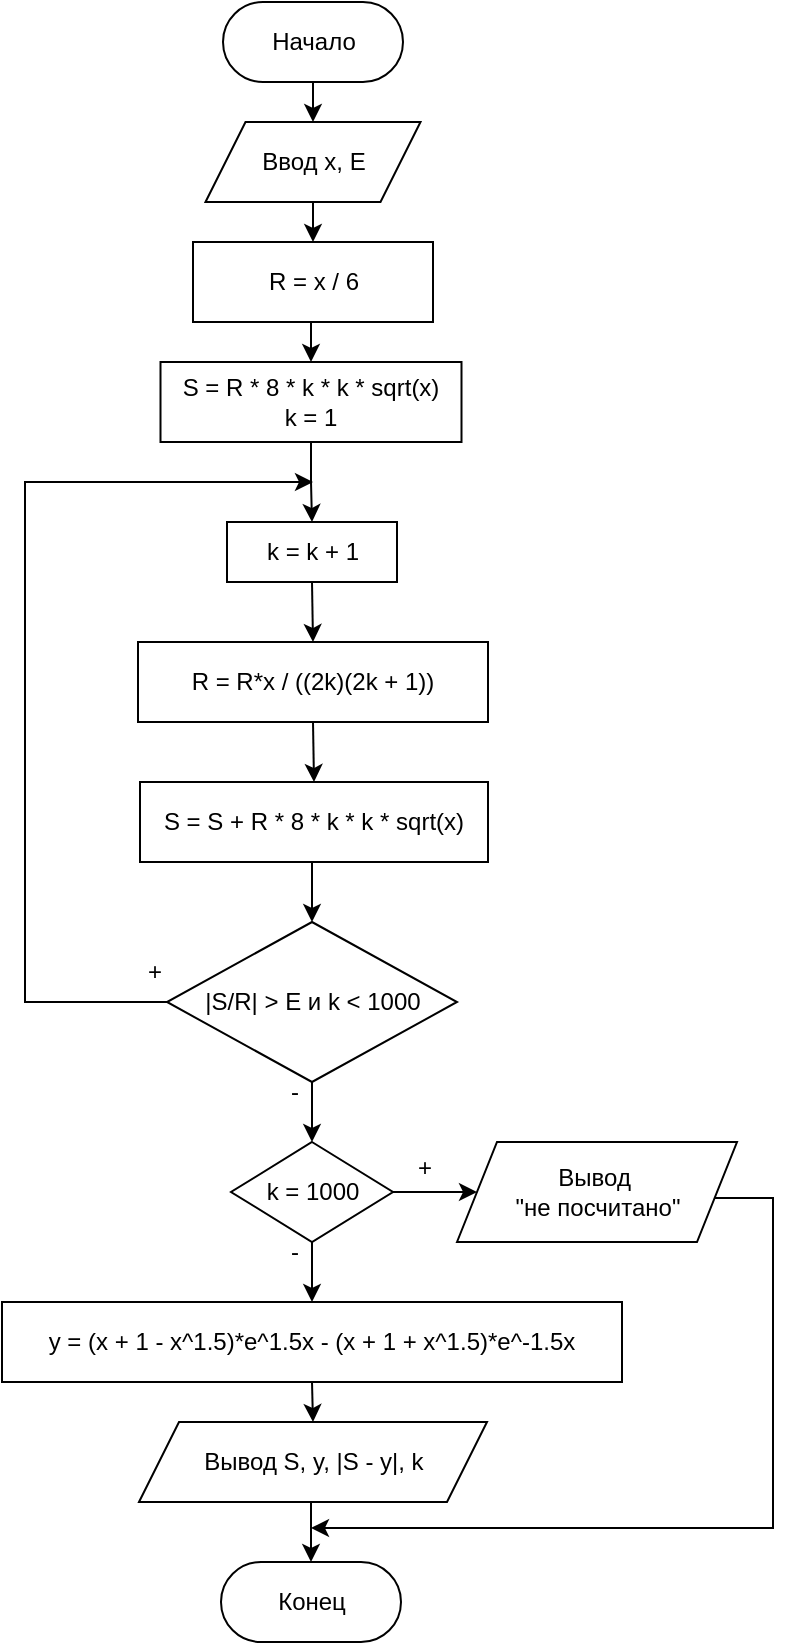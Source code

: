 <mxfile version="24.4.0" type="device">
  <diagram name="Страница — 1" id="xEmgllcR3weaRd5ca7ey">
    <mxGraphModel dx="1095" dy="674" grid="1" gridSize="10" guides="1" tooltips="1" connect="1" arrows="1" fold="1" page="1" pageScale="1" pageWidth="827" pageHeight="1169" math="0" shadow="0">
      <root>
        <mxCell id="0" />
        <mxCell id="1" parent="0" />
        <mxCell id="sFZBgLQlWe8WX4x4OZnH-119" style="edgeStyle=orthogonalEdgeStyle;rounded=0;orthogonalLoop=1;jettySize=auto;html=1;exitX=0.5;exitY=1;exitDx=0;exitDy=0;entryX=0.5;entryY=0;entryDx=0;entryDy=0;" edge="1" parent="1" source="sFZBgLQlWe8WX4x4OZnH-120" target="sFZBgLQlWe8WX4x4OZnH-122">
          <mxGeometry relative="1" as="geometry" />
        </mxCell>
        <mxCell id="sFZBgLQlWe8WX4x4OZnH-120" value="Начало" style="rounded=1;whiteSpace=wrap;html=1;arcSize=50;" vertex="1" parent="1">
          <mxGeometry x="200.5" y="70" width="90" height="40" as="geometry" />
        </mxCell>
        <mxCell id="sFZBgLQlWe8WX4x4OZnH-121" style="edgeStyle=orthogonalEdgeStyle;rounded=0;orthogonalLoop=1;jettySize=auto;html=1;exitX=0.5;exitY=1;exitDx=0;exitDy=0;entryX=0.5;entryY=0;entryDx=0;entryDy=0;" edge="1" parent="1" source="sFZBgLQlWe8WX4x4OZnH-122" target="sFZBgLQlWe8WX4x4OZnH-124">
          <mxGeometry relative="1" as="geometry" />
        </mxCell>
        <mxCell id="sFZBgLQlWe8WX4x4OZnH-122" value="Ввод x, E" style="shape=parallelogram;perimeter=parallelogramPerimeter;whiteSpace=wrap;html=1;fixedSize=1;" vertex="1" parent="1">
          <mxGeometry x="191.75" y="130" width="107.5" height="40" as="geometry" />
        </mxCell>
        <mxCell id="sFZBgLQlWe8WX4x4OZnH-123" style="edgeStyle=orthogonalEdgeStyle;rounded=0;orthogonalLoop=1;jettySize=auto;html=1;exitX=0.5;exitY=1;exitDx=0;exitDy=0;entryX=0.5;entryY=0;entryDx=0;entryDy=0;" edge="1" parent="1" source="sFZBgLQlWe8WX4x4OZnH-124" target="sFZBgLQlWe8WX4x4OZnH-126">
          <mxGeometry relative="1" as="geometry" />
        </mxCell>
        <mxCell id="sFZBgLQlWe8WX4x4OZnH-124" value="R = x / 6" style="rounded=0;whiteSpace=wrap;html=1;" vertex="1" parent="1">
          <mxGeometry x="185.5" y="190" width="120" height="40" as="geometry" />
        </mxCell>
        <mxCell id="sFZBgLQlWe8WX4x4OZnH-125" style="edgeStyle=orthogonalEdgeStyle;rounded=0;orthogonalLoop=1;jettySize=auto;html=1;exitX=0.5;exitY=1;exitDx=0;exitDy=0;entryX=0.5;entryY=0;entryDx=0;entryDy=0;" edge="1" parent="1" source="sFZBgLQlWe8WX4x4OZnH-126" target="sFZBgLQlWe8WX4x4OZnH-128">
          <mxGeometry relative="1" as="geometry" />
        </mxCell>
        <mxCell id="sFZBgLQlWe8WX4x4OZnH-126" value="S = R * 8 * k * k * sqrt(x)&lt;div&gt;k = 1&lt;/div&gt;" style="rounded=0;whiteSpace=wrap;html=1;" vertex="1" parent="1">
          <mxGeometry x="169.25" y="250" width="150.5" height="40" as="geometry" />
        </mxCell>
        <mxCell id="sFZBgLQlWe8WX4x4OZnH-127" style="edgeStyle=orthogonalEdgeStyle;rounded=0;orthogonalLoop=1;jettySize=auto;html=1;exitX=0.5;exitY=1;exitDx=0;exitDy=0;entryX=0.5;entryY=0;entryDx=0;entryDy=0;" edge="1" parent="1" source="sFZBgLQlWe8WX4x4OZnH-128" target="sFZBgLQlWe8WX4x4OZnH-130">
          <mxGeometry relative="1" as="geometry" />
        </mxCell>
        <mxCell id="sFZBgLQlWe8WX4x4OZnH-128" value="k = k + 1" style="rounded=0;whiteSpace=wrap;html=1;" vertex="1" parent="1">
          <mxGeometry x="202.5" y="330" width="85" height="30" as="geometry" />
        </mxCell>
        <mxCell id="sFZBgLQlWe8WX4x4OZnH-129" style="edgeStyle=orthogonalEdgeStyle;rounded=0;orthogonalLoop=1;jettySize=auto;html=1;exitX=0.5;exitY=1;exitDx=0;exitDy=0;entryX=0.5;entryY=0;entryDx=0;entryDy=0;" edge="1" parent="1" source="sFZBgLQlWe8WX4x4OZnH-130" target="sFZBgLQlWe8WX4x4OZnH-132">
          <mxGeometry relative="1" as="geometry" />
        </mxCell>
        <mxCell id="sFZBgLQlWe8WX4x4OZnH-130" value="R = R*x / ((2k)(2k + 1))" style="rounded=0;whiteSpace=wrap;html=1;" vertex="1" parent="1">
          <mxGeometry x="158" y="390" width="175" height="40" as="geometry" />
        </mxCell>
        <mxCell id="sFZBgLQlWe8WX4x4OZnH-131" style="edgeStyle=orthogonalEdgeStyle;rounded=0;orthogonalLoop=1;jettySize=auto;html=1;exitX=0.5;exitY=1;exitDx=0;exitDy=0;entryX=0.5;entryY=0;entryDx=0;entryDy=0;" edge="1" parent="1" source="sFZBgLQlWe8WX4x4OZnH-132" target="sFZBgLQlWe8WX4x4OZnH-135">
          <mxGeometry relative="1" as="geometry" />
        </mxCell>
        <mxCell id="sFZBgLQlWe8WX4x4OZnH-132" value="S = S + R * 8 * k * k * sqrt(x)" style="rounded=0;whiteSpace=wrap;html=1;" vertex="1" parent="1">
          <mxGeometry x="159" y="460" width="174" height="40" as="geometry" />
        </mxCell>
        <mxCell id="sFZBgLQlWe8WX4x4OZnH-133" style="edgeStyle=orthogonalEdgeStyle;rounded=0;orthogonalLoop=1;jettySize=auto;html=1;exitX=0.5;exitY=1;exitDx=0;exitDy=0;entryX=0.5;entryY=0;entryDx=0;entryDy=0;" edge="1" parent="1" source="sFZBgLQlWe8WX4x4OZnH-135" target="sFZBgLQlWe8WX4x4OZnH-138">
          <mxGeometry relative="1" as="geometry" />
        </mxCell>
        <mxCell id="sFZBgLQlWe8WX4x4OZnH-134" style="edgeStyle=orthogonalEdgeStyle;rounded=0;orthogonalLoop=1;jettySize=auto;html=1;exitX=0;exitY=0.5;exitDx=0;exitDy=0;" edge="1" parent="1" source="sFZBgLQlWe8WX4x4OZnH-135">
          <mxGeometry relative="1" as="geometry">
            <mxPoint x="245.5" y="310" as="targetPoint" />
            <Array as="points">
              <mxPoint x="101.5" y="570" />
              <mxPoint x="101.5" y="310" />
              <mxPoint x="202.5" y="310" />
            </Array>
          </mxGeometry>
        </mxCell>
        <mxCell id="sFZBgLQlWe8WX4x4OZnH-135" value="|S/R| &amp;gt; E и k &amp;lt; 1000" style="rhombus;whiteSpace=wrap;html=1;" vertex="1" parent="1">
          <mxGeometry x="172.5" y="530" width="145" height="80" as="geometry" />
        </mxCell>
        <mxCell id="sFZBgLQlWe8WX4x4OZnH-136" style="edgeStyle=orthogonalEdgeStyle;rounded=0;orthogonalLoop=1;jettySize=auto;html=1;exitX=1;exitY=0.5;exitDx=0;exitDy=0;entryX=0;entryY=0.5;entryDx=0;entryDy=0;" edge="1" parent="1" source="sFZBgLQlWe8WX4x4OZnH-138" target="sFZBgLQlWe8WX4x4OZnH-141">
          <mxGeometry relative="1" as="geometry" />
        </mxCell>
        <mxCell id="sFZBgLQlWe8WX4x4OZnH-137" style="edgeStyle=orthogonalEdgeStyle;rounded=0;orthogonalLoop=1;jettySize=auto;html=1;exitX=0.5;exitY=1;exitDx=0;exitDy=0;entryX=0.5;entryY=0;entryDx=0;entryDy=0;" edge="1" parent="1" source="sFZBgLQlWe8WX4x4OZnH-138" target="sFZBgLQlWe8WX4x4OZnH-143">
          <mxGeometry relative="1" as="geometry" />
        </mxCell>
        <mxCell id="sFZBgLQlWe8WX4x4OZnH-138" value="k = 1000" style="rhombus;whiteSpace=wrap;html=1;" vertex="1" parent="1">
          <mxGeometry x="204.5" y="640" width="81" height="50" as="geometry" />
        </mxCell>
        <mxCell id="sFZBgLQlWe8WX4x4OZnH-139" value="Конец" style="rounded=1;whiteSpace=wrap;html=1;arcSize=50;" vertex="1" parent="1">
          <mxGeometry x="199.5" y="850" width="90" height="40" as="geometry" />
        </mxCell>
        <mxCell id="sFZBgLQlWe8WX4x4OZnH-140" value="" style="edgeStyle=orthogonalEdgeStyle;rounded=0;orthogonalLoop=1;jettySize=auto;html=1;exitX=1;exitY=0.5;exitDx=0;exitDy=0;strokeColor=default;" edge="1" parent="1">
          <mxGeometry relative="1" as="geometry">
            <mxPoint x="244.5" y="833" as="targetPoint" />
            <mxPoint x="441.5" y="668" as="sourcePoint" />
            <Array as="points">
              <mxPoint x="475.5" y="668" />
            </Array>
          </mxGeometry>
        </mxCell>
        <mxCell id="sFZBgLQlWe8WX4x4OZnH-141" value="Вывод&amp;nbsp;&lt;div&gt;&quot;не посчитано&quot;&lt;/div&gt;" style="shape=parallelogram;perimeter=parallelogramPerimeter;whiteSpace=wrap;html=1;fixedSize=1;" vertex="1" parent="1">
          <mxGeometry x="317.5" y="640" width="140" height="50" as="geometry" />
        </mxCell>
        <mxCell id="sFZBgLQlWe8WX4x4OZnH-142" style="edgeStyle=orthogonalEdgeStyle;rounded=0;orthogonalLoop=1;jettySize=auto;html=1;exitX=0.5;exitY=1;exitDx=0;exitDy=0;entryX=0.5;entryY=0;entryDx=0;entryDy=0;" edge="1" parent="1" source="sFZBgLQlWe8WX4x4OZnH-143" target="sFZBgLQlWe8WX4x4OZnH-145">
          <mxGeometry relative="1" as="geometry" />
        </mxCell>
        <mxCell id="sFZBgLQlWe8WX4x4OZnH-143" value="y = (x + 1 - x^1.5)*e^1.5x - (x + 1 + x^1.5)*e^-1.5x" style="rounded=0;whiteSpace=wrap;html=1;" vertex="1" parent="1">
          <mxGeometry x="90" y="720" width="310" height="40" as="geometry" />
        </mxCell>
        <mxCell id="sFZBgLQlWe8WX4x4OZnH-144" style="edgeStyle=orthogonalEdgeStyle;rounded=0;orthogonalLoop=1;jettySize=auto;html=1;exitX=0.5;exitY=1;exitDx=0;exitDy=0;entryX=0.5;entryY=0;entryDx=0;entryDy=0;" edge="1" parent="1" source="sFZBgLQlWe8WX4x4OZnH-145" target="sFZBgLQlWe8WX4x4OZnH-139">
          <mxGeometry relative="1" as="geometry" />
        </mxCell>
        <mxCell id="sFZBgLQlWe8WX4x4OZnH-145" value="Вывод S, y, |S - y|, k" style="shape=parallelogram;perimeter=parallelogramPerimeter;whiteSpace=wrap;html=1;fixedSize=1;" vertex="1" parent="1">
          <mxGeometry x="158.5" y="780" width="174" height="40" as="geometry" />
        </mxCell>
        <mxCell id="sFZBgLQlWe8WX4x4OZnH-146" value="+" style="text;html=1;align=center;verticalAlign=middle;resizable=0;points=[];autosize=1;strokeColor=none;fillColor=none;" vertex="1" parent="1">
          <mxGeometry x="285.5" y="638" width="30" height="30" as="geometry" />
        </mxCell>
        <mxCell id="sFZBgLQlWe8WX4x4OZnH-147" value="-" style="text;html=1;align=center;verticalAlign=middle;resizable=0;points=[];autosize=1;strokeColor=none;fillColor=none;" vertex="1" parent="1">
          <mxGeometry x="220.5" y="680" width="30" height="30" as="geometry" />
        </mxCell>
        <mxCell id="sFZBgLQlWe8WX4x4OZnH-148" value="+" style="text;html=1;align=center;verticalAlign=middle;resizable=0;points=[];autosize=1;strokeColor=none;fillColor=none;" vertex="1" parent="1">
          <mxGeometry x="150.5" y="540" width="30" height="30" as="geometry" />
        </mxCell>
        <mxCell id="sFZBgLQlWe8WX4x4OZnH-149" value="-" style="text;html=1;align=center;verticalAlign=middle;resizable=0;points=[];autosize=1;strokeColor=none;fillColor=none;" vertex="1" parent="1">
          <mxGeometry x="220.5" y="600" width="30" height="30" as="geometry" />
        </mxCell>
      </root>
    </mxGraphModel>
  </diagram>
</mxfile>
